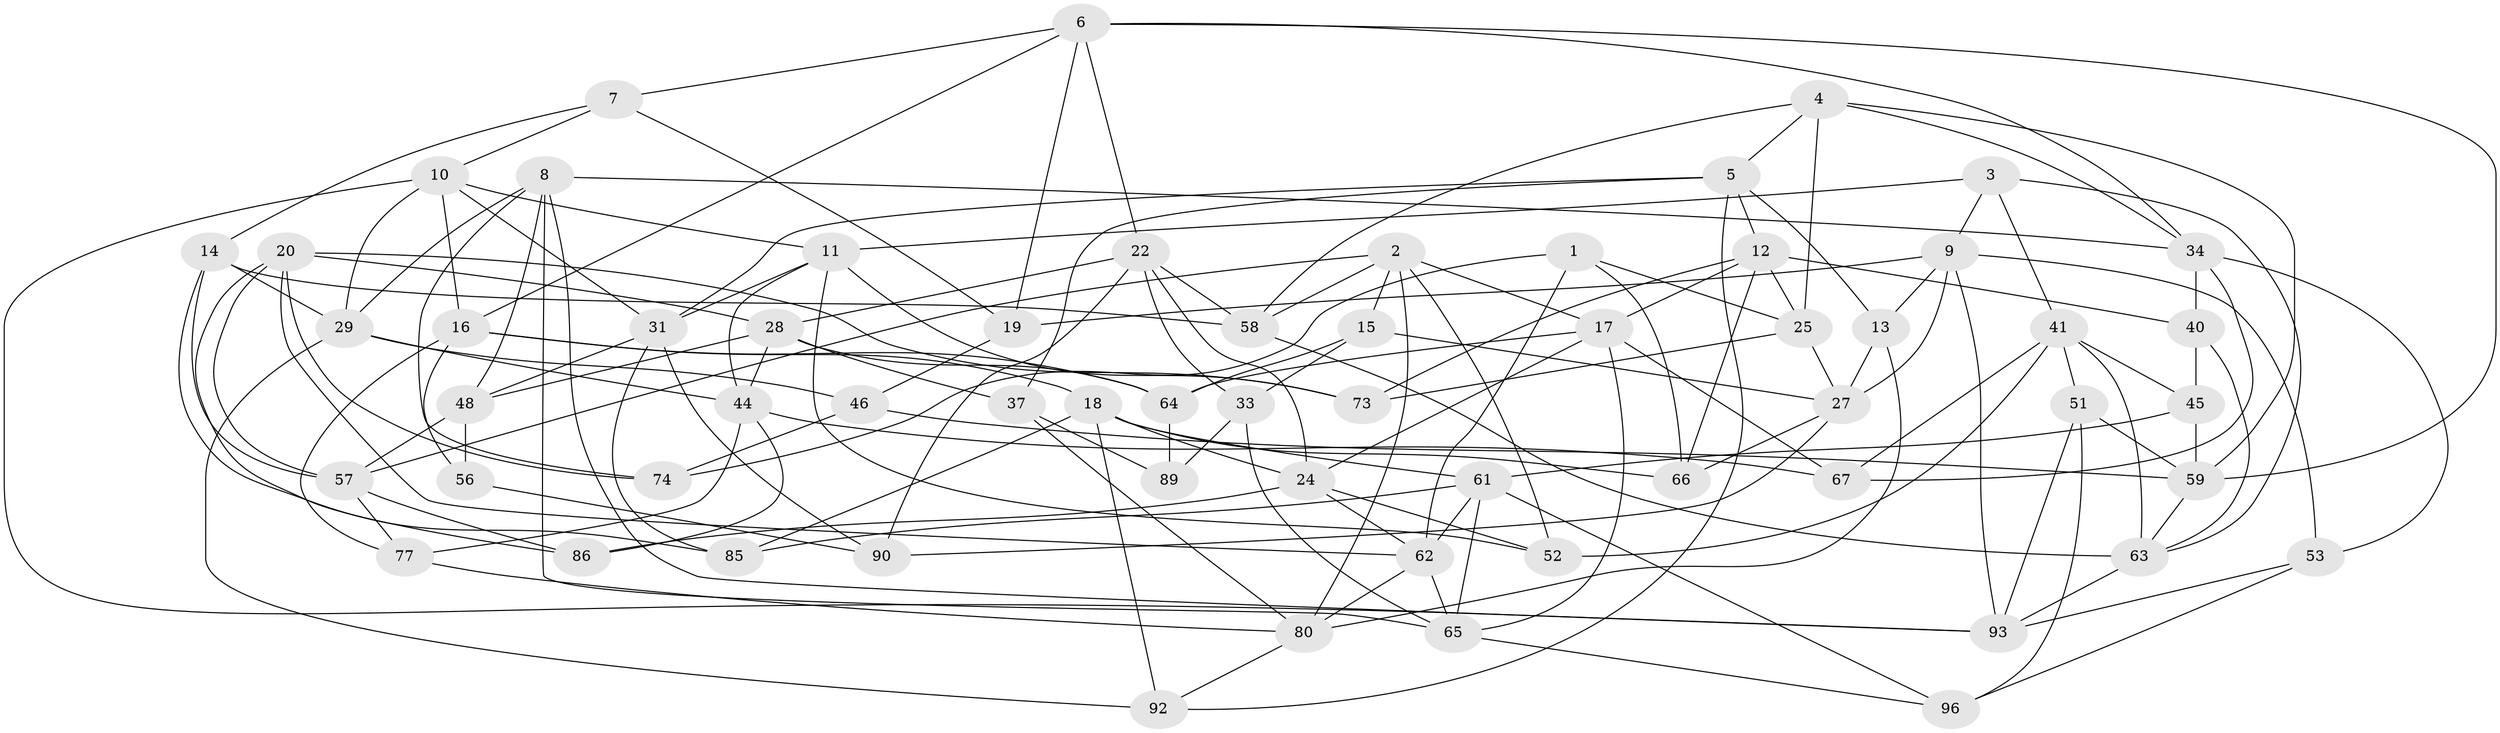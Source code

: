 // Generated by graph-tools (version 1.1) at 2025/24/03/03/25 07:24:30]
// undirected, 61 vertices, 153 edges
graph export_dot {
graph [start="1"]
  node [color=gray90,style=filled];
  1;
  2 [super="+81"];
  3;
  4 [super="+30"];
  5 [super="+39"];
  6 [super="+36"];
  7;
  8 [super="+43"];
  9 [super="+47"];
  10 [super="+87"];
  11 [super="+23"];
  12 [super="+70"];
  13;
  14 [super="+75"];
  15;
  16 [super="+55"];
  17 [super="+21"];
  18 [super="+32"];
  19;
  20 [super="+42"];
  22 [super="+26"];
  24 [super="+60"];
  25 [super="+35"];
  27 [super="+94"];
  28 [super="+50"];
  29 [super="+49"];
  31 [super="+71"];
  33;
  34 [super="+38"];
  37;
  40;
  41 [super="+88"];
  44 [super="+82"];
  45;
  46;
  48 [super="+54"];
  51;
  52;
  53;
  56;
  57 [super="+83"];
  58 [super="+72"];
  59 [super="+78"];
  61 [super="+91"];
  62 [super="+69"];
  63 [super="+68"];
  64 [super="+76"];
  65 [super="+79"];
  66;
  67;
  73;
  74;
  77;
  80 [super="+84"];
  85;
  86;
  89;
  90;
  92;
  93 [super="+95"];
  96;
  1 -- 62;
  1 -- 66;
  1 -- 74;
  1 -- 25;
  2 -- 15;
  2 -- 58;
  2 -- 80;
  2 -- 17;
  2 -- 52;
  2 -- 57;
  3 -- 11;
  3 -- 41;
  3 -- 9;
  3 -- 63;
  4 -- 34;
  4 -- 59;
  4 -- 25 [weight=2];
  4 -- 58;
  4 -- 5;
  5 -- 12;
  5 -- 92;
  5 -- 31;
  5 -- 13;
  5 -- 37;
  6 -- 7;
  6 -- 19;
  6 -- 34;
  6 -- 16;
  6 -- 59;
  6 -- 22;
  7 -- 10;
  7 -- 19;
  7 -- 14;
  8 -- 65;
  8 -- 34;
  8 -- 48;
  8 -- 74;
  8 -- 93;
  8 -- 29;
  9 -- 19;
  9 -- 13;
  9 -- 27;
  9 -- 53;
  9 -- 93;
  10 -- 29;
  10 -- 31;
  10 -- 16;
  10 -- 11;
  10 -- 93;
  11 -- 73;
  11 -- 31;
  11 -- 52;
  11 -- 44;
  12 -- 73;
  12 -- 17;
  12 -- 40;
  12 -- 25;
  12 -- 66;
  13 -- 27;
  13 -- 80;
  14 -- 57;
  14 -- 85;
  14 -- 58 [weight=2];
  14 -- 29;
  15 -- 33;
  15 -- 27;
  15 -- 64;
  16 -- 64;
  16 -- 18;
  16 -- 56;
  16 -- 77;
  17 -- 24;
  17 -- 67;
  17 -- 65;
  17 -- 64;
  18 -- 24;
  18 -- 85;
  18 -- 92;
  18 -- 66;
  18 -- 61;
  19 -- 46;
  20 -- 73;
  20 -- 57;
  20 -- 86;
  20 -- 74;
  20 -- 28;
  20 -- 62;
  22 -- 33;
  22 -- 58;
  22 -- 90;
  22 -- 28;
  22 -- 24;
  24 -- 52;
  24 -- 86;
  24 -- 62;
  25 -- 27;
  25 -- 73;
  27 -- 90;
  27 -- 66;
  28 -- 37;
  28 -- 48;
  28 -- 64;
  28 -- 44;
  29 -- 92;
  29 -- 46;
  29 -- 44;
  31 -- 85;
  31 -- 90;
  31 -- 48;
  33 -- 65;
  33 -- 89;
  34 -- 53;
  34 -- 40;
  34 -- 67;
  37 -- 89;
  37 -- 80;
  40 -- 45;
  40 -- 63;
  41 -- 52;
  41 -- 63;
  41 -- 67;
  41 -- 45;
  41 -- 51;
  44 -- 86;
  44 -- 67;
  44 -- 77;
  45 -- 61;
  45 -- 59;
  46 -- 59;
  46 -- 74;
  48 -- 56 [weight=2];
  48 -- 57;
  51 -- 59;
  51 -- 96;
  51 -- 93;
  53 -- 96;
  53 -- 93;
  56 -- 90;
  57 -- 86;
  57 -- 77;
  58 -- 63;
  59 -- 63;
  61 -- 62;
  61 -- 65;
  61 -- 96;
  61 -- 85;
  62 -- 65;
  62 -- 80;
  63 -- 93;
  64 -- 89 [weight=2];
  65 -- 96;
  77 -- 80;
  80 -- 92;
}
